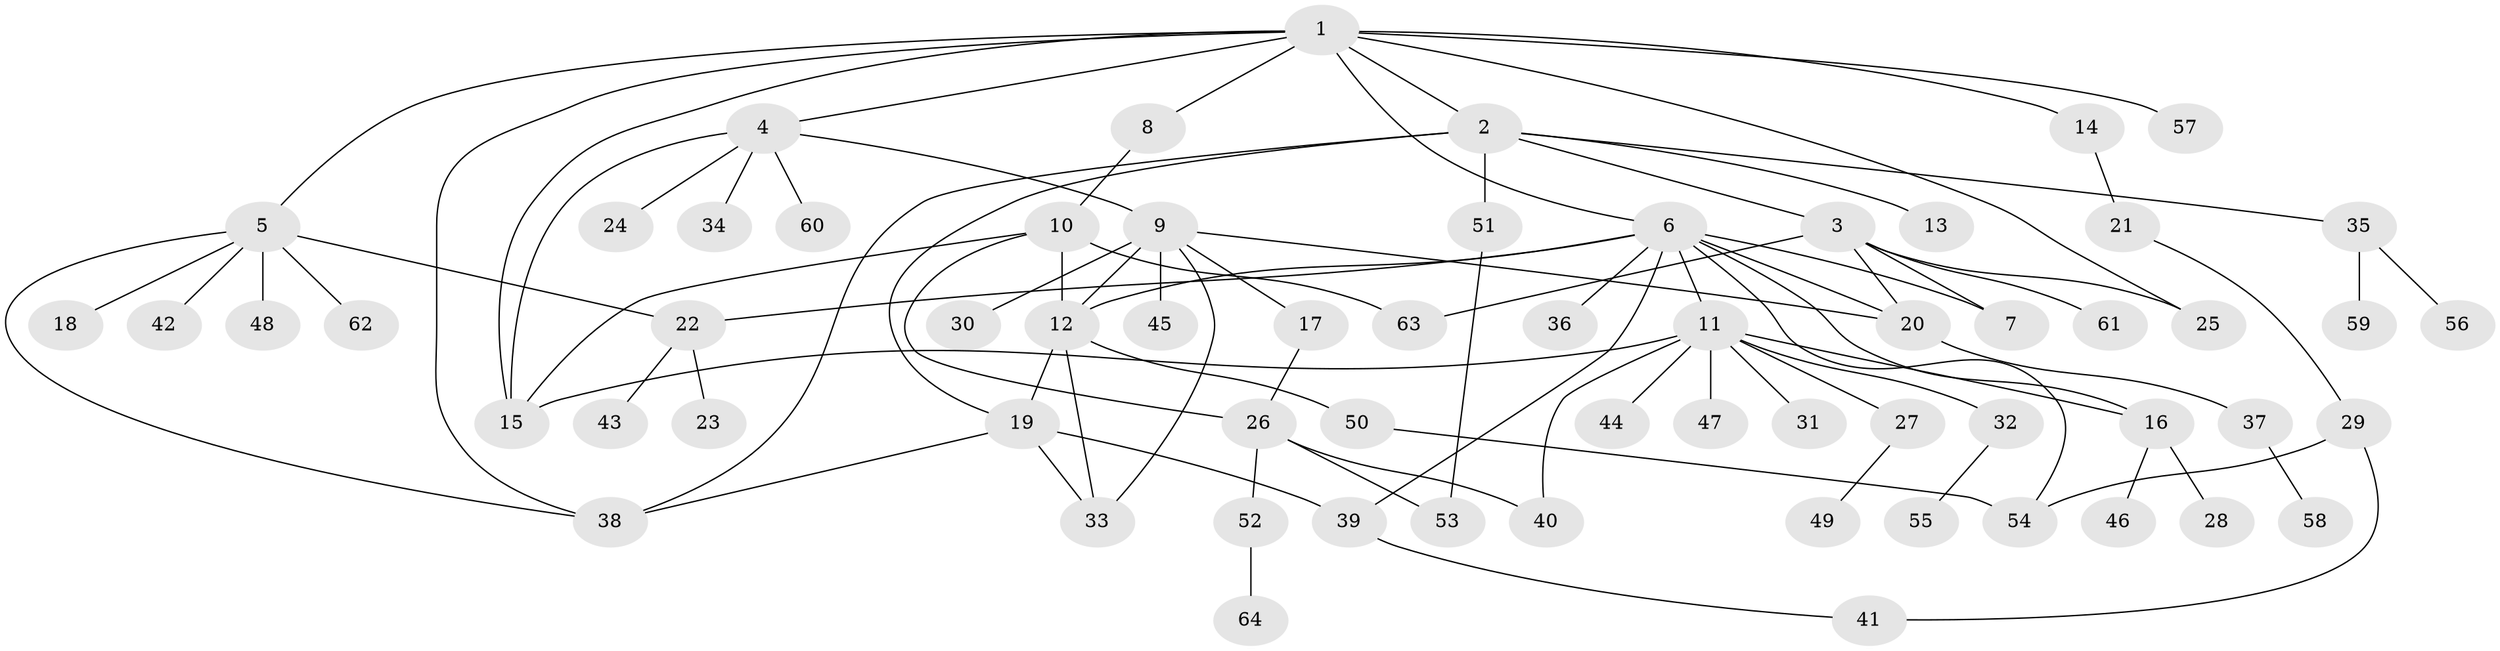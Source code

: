 // Generated by graph-tools (version 1.1) at 2025/49/03/09/25 03:49:55]
// undirected, 64 vertices, 88 edges
graph export_dot {
graph [start="1"]
  node [color=gray90,style=filled];
  1;
  2;
  3;
  4;
  5;
  6;
  7;
  8;
  9;
  10;
  11;
  12;
  13;
  14;
  15;
  16;
  17;
  18;
  19;
  20;
  21;
  22;
  23;
  24;
  25;
  26;
  27;
  28;
  29;
  30;
  31;
  32;
  33;
  34;
  35;
  36;
  37;
  38;
  39;
  40;
  41;
  42;
  43;
  44;
  45;
  46;
  47;
  48;
  49;
  50;
  51;
  52;
  53;
  54;
  55;
  56;
  57;
  58;
  59;
  60;
  61;
  62;
  63;
  64;
  1 -- 2;
  1 -- 4;
  1 -- 5;
  1 -- 6;
  1 -- 8;
  1 -- 14;
  1 -- 15;
  1 -- 25;
  1 -- 38;
  1 -- 57;
  2 -- 3;
  2 -- 13;
  2 -- 19;
  2 -- 35;
  2 -- 38;
  2 -- 51;
  3 -- 7;
  3 -- 20;
  3 -- 25;
  3 -- 61;
  3 -- 63;
  4 -- 9;
  4 -- 15;
  4 -- 24;
  4 -- 34;
  4 -- 60;
  5 -- 18;
  5 -- 22;
  5 -- 38;
  5 -- 42;
  5 -- 48;
  5 -- 62;
  6 -- 7;
  6 -- 11;
  6 -- 12;
  6 -- 16;
  6 -- 20;
  6 -- 22;
  6 -- 36;
  6 -- 39;
  6 -- 54;
  8 -- 10;
  9 -- 12;
  9 -- 17;
  9 -- 20;
  9 -- 30;
  9 -- 33;
  9 -- 45;
  10 -- 12;
  10 -- 15;
  10 -- 26;
  10 -- 63;
  11 -- 15;
  11 -- 16;
  11 -- 27;
  11 -- 31;
  11 -- 32;
  11 -- 40;
  11 -- 44;
  11 -- 47;
  12 -- 19;
  12 -- 33;
  12 -- 50;
  14 -- 21;
  16 -- 28;
  16 -- 46;
  17 -- 26;
  19 -- 33;
  19 -- 38;
  19 -- 39;
  20 -- 37;
  21 -- 29;
  22 -- 23;
  22 -- 43;
  26 -- 40;
  26 -- 52;
  26 -- 53;
  27 -- 49;
  29 -- 41;
  29 -- 54;
  32 -- 55;
  35 -- 56;
  35 -- 59;
  37 -- 58;
  39 -- 41;
  50 -- 54;
  51 -- 53;
  52 -- 64;
}
